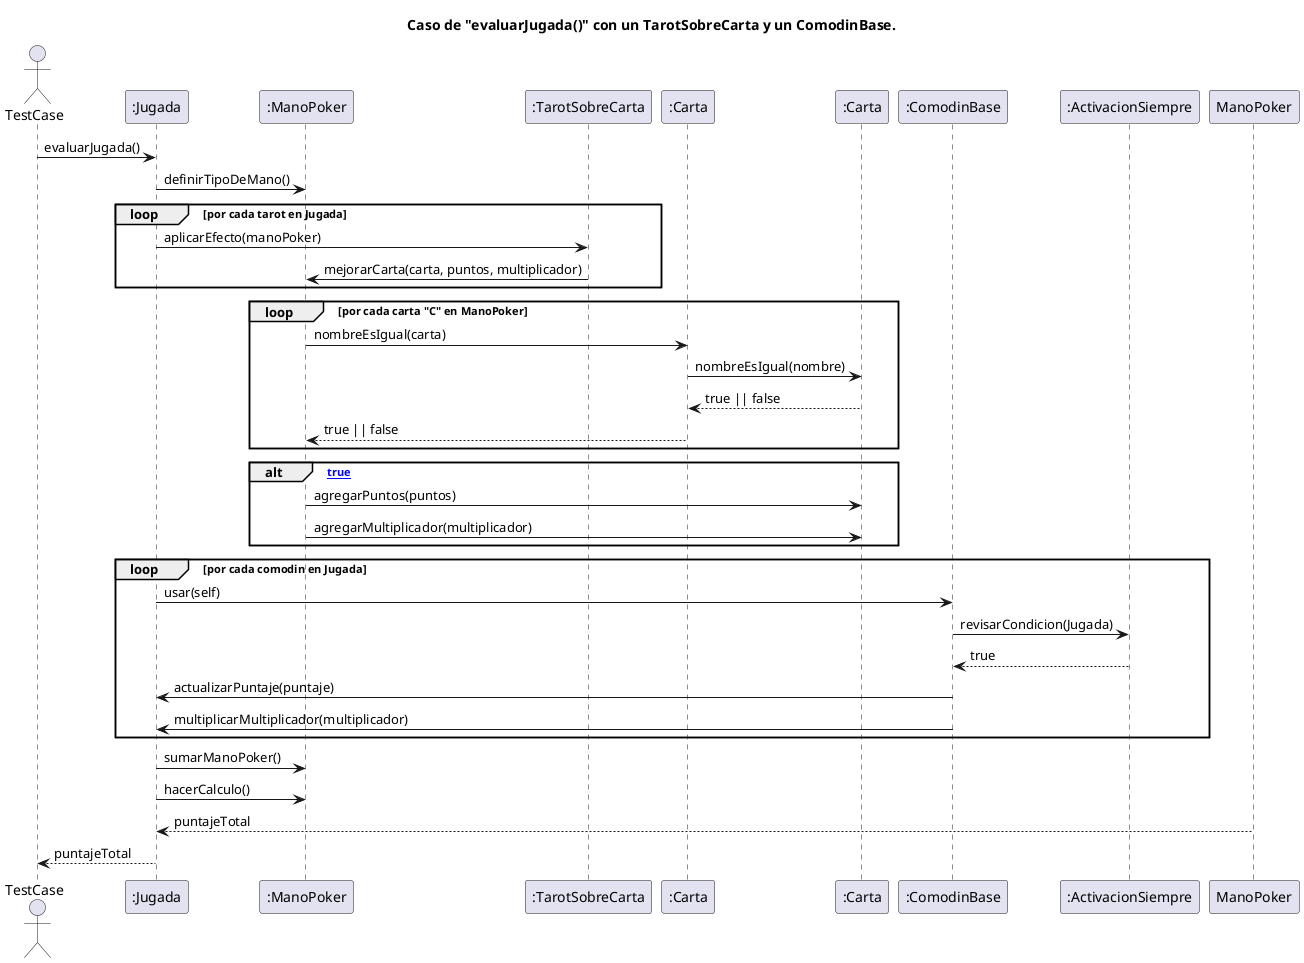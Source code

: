 @startuml
title Caso de "evaluarJugada()" con un TarotSobreCarta y un ComodinBase.
actor TestCase
participant ":Jugada"
participant ":ManoPoker"
participant ":TarotSobreCarta"
participant ":Carta" as C
participant ":Carta" as Carta
participant ":ComodinBase"
participant ":ActivacionSiempre"
TestCase -> ":Jugada": evaluarJugada()
":Jugada" -> ":ManoPoker": definirTipoDeMano()
loop por cada tarot en Jugada
    ":Jugada"->":TarotSobreCarta":aplicarEfecto(manoPoker)
    ":TarotSobreCarta" -> ":ManoPoker": mejorarCarta(carta, puntos, multiplicador)
end
loop por cada carta "C" en ManoPoker
    ":ManoPoker" -> "C": nombreEsIgual(carta)
    "C" -> "Carta": nombreEsIgual(nombre)
    "Carta" --> "C": true || false
    "C" --> ":ManoPoker": true || false
end
alt [true]
    ":ManoPoker" -> "Carta": agregarPuntos(puntos)
    ":ManoPoker" -> "Carta": agregarMultiplicador(multiplicador)
end
loop por cada comodin en Jugada
    ":Jugada" -> ":ComodinBase": usar(self)
    ":ComodinBase" -> ":ActivacionSiempre": revisarCondicion(Jugada)
    ":ActivacionSiempre" --> ":ComodinBase": true
    ":ComodinBase" -> ":Jugada": actualizarPuntaje(puntaje)
    ":ComodinBase" -> ":Jugada": multiplicarMultiplicador(multiplicador)
end
":Jugada" -> ":ManoPoker": sumarManoPoker()
":Jugada" -> ":ManoPoker": hacerCalculo()
"ManoPoker" --> ":Jugada": puntajeTotal
":Jugada" --> "TestCase": puntajeTotal
@enduml